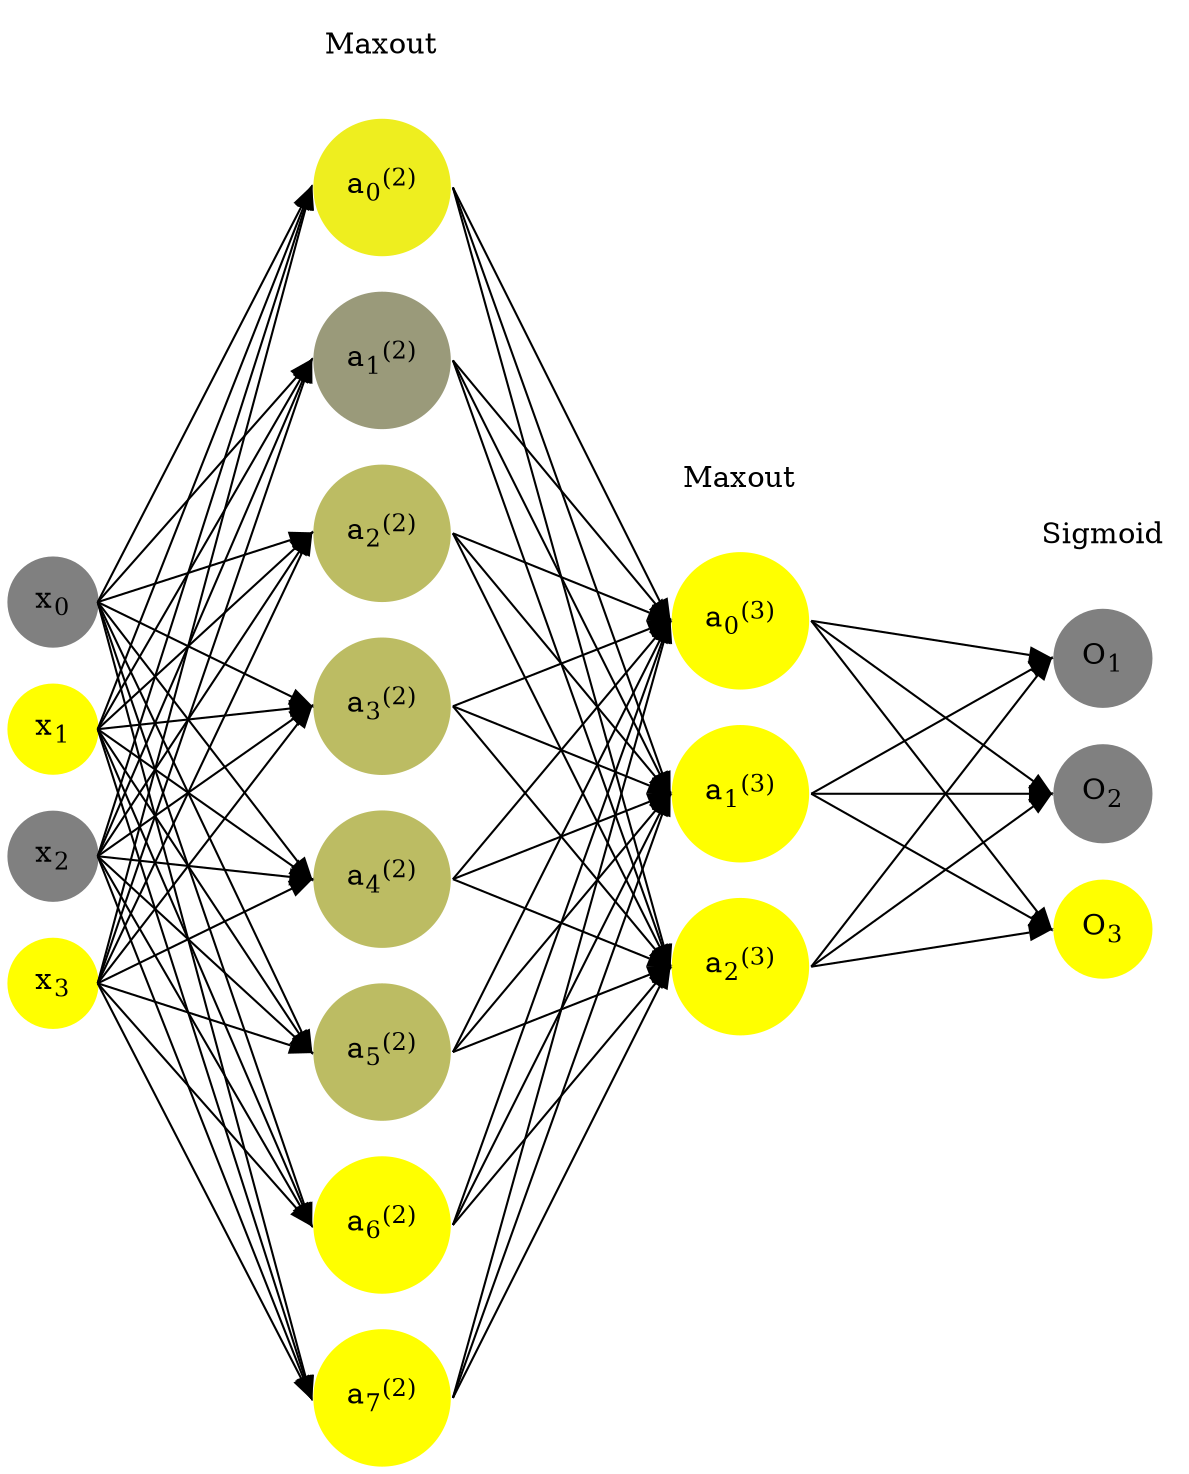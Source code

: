 digraph G {
	rankdir = LR;
	splines=false;
	edge[style=invis];
	ranksep= 1.4;
	{
	node [shape=circle, color="0.1667, 0.0, 0.5", style=filled, fillcolor="0.1667, 0.0, 0.5"];
	x0 [label=<x<sub>0</sub>>];
	}
	{
	node [shape=circle, color="0.1667, 1.0, 1.0", style=filled, fillcolor="0.1667, 1.0, 1.0"];
	x1 [label=<x<sub>1</sub>>];
	}
	{
	node [shape=circle, color="0.1667, 0.0, 0.5", style=filled, fillcolor="0.1667, 0.0, 0.5"];
	x2 [label=<x<sub>2</sub>>];
	}
	{
	node [shape=circle, color="0.1667, 1.0, 1.0", style=filled, fillcolor="0.1667, 1.0, 1.0"];
	x3 [label=<x<sub>3</sub>>];
	}
	{
	node [shape=circle, color="0.1667, 0.866802, 0.933401", style=filled, fillcolor="0.1667, 0.866802, 0.933401"];
	a02 [label=<a<sub>0</sub><sup>(2)</sup>>];
	}
	{
	node [shape=circle, color="0.1667, 0.204556, 0.602278", style=filled, fillcolor="0.1667, 0.204556, 0.602278"];
	a12 [label=<a<sub>1</sub><sup>(2)</sup>>];
	}
	{
	node [shape=circle, color="0.1667, 0.475902, 0.737951", style=filled, fillcolor="0.1667, 0.475902, 0.737951"];
	a22 [label=<a<sub>2</sub><sup>(2)</sup>>];
	}
	{
	node [shape=circle, color="0.1667, 0.475902, 0.737951", style=filled, fillcolor="0.1667, 0.475902, 0.737951"];
	a32 [label=<a<sub>3</sub><sup>(2)</sup>>];
	}
	{
	node [shape=circle, color="0.1667, 0.475902, 0.737951", style=filled, fillcolor="0.1667, 0.475902, 0.737951"];
	a42 [label=<a<sub>4</sub><sup>(2)</sup>>];
	}
	{
	node [shape=circle, color="0.1667, 0.475902, 0.737951", style=filled, fillcolor="0.1667, 0.475902, 0.737951"];
	a52 [label=<a<sub>5</sub><sup>(2)</sup>>];
	}
	{
	node [shape=circle, color="0.1667, 1.534123, 1.267062", style=filled, fillcolor="0.1667, 1.534123, 1.267062"];
	a62 [label=<a<sub>6</sub><sup>(2)</sup>>];
	}
	{
	node [shape=circle, color="0.1667, 1.534123, 1.267062", style=filled, fillcolor="0.1667, 1.534123, 1.267062"];
	a72 [label=<a<sub>7</sub><sup>(2)</sup>>];
	}
	{
	node [shape=circle, color="0.1667, 2.378718, 1.689359", style=filled, fillcolor="0.1667, 2.378718, 1.689359"];
	a03 [label=<a<sub>0</sub><sup>(3)</sup>>];
	}
	{
	node [shape=circle, color="0.1667, 2.378718, 1.689359", style=filled, fillcolor="0.1667, 2.378718, 1.689359"];
	a13 [label=<a<sub>1</sub><sup>(3)</sup>>];
	}
	{
	node [shape=circle, color="0.1667, 2.378718, 1.689359", style=filled, fillcolor="0.1667, 2.378718, 1.689359"];
	a23 [label=<a<sub>2</sub><sup>(3)</sup>>];
	}
	{
	node [shape=circle, color="0.1667, 0.0, 0.5", style=filled, fillcolor="0.1667, 0.0, 0.5"];
	O1 [label=<O<sub>1</sub>>];
	}
	{
	node [shape=circle, color="0.1667, 0.0, 0.5", style=filled, fillcolor="0.1667, 0.0, 0.5"];
	O2 [label=<O<sub>2</sub>>];
	}
	{
	node [shape=circle, color="0.1667, 1.0, 1.0", style=filled, fillcolor="0.1667, 1.0, 1.0"];
	O3 [label=<O<sub>3</sub>>];
	}
	{
	rank=same;
	x0->x1->x2->x3;
	}
	{
	rank=same;
	a02->a12->a22->a32->a42->a52->a62->a72;
	}
	{
	rank=same;
	a03->a13->a23;
	}
	{
	rank=same;
	O1->O2->O3;
	}
	l1 [shape=plaintext,label="Maxout"];
	l1->a02;
	{rank=same; l1;a02};
	l2 [shape=plaintext,label="Maxout"];
	l2->a03;
	{rank=same; l2;a03};
	l3 [shape=plaintext,label="Sigmoid"];
	l3->O1;
	{rank=same; l3;O1};
edge[style=solid, tailport=e, headport=w];
	{x0;x1;x2;x3} -> {a02;a12;a22;a32;a42;a52;a62;a72};
	{a02;a12;a22;a32;a42;a52;a62;a72} -> {a03;a13;a23};
	{a03;a13;a23} -> {O1,O2,O3};
}